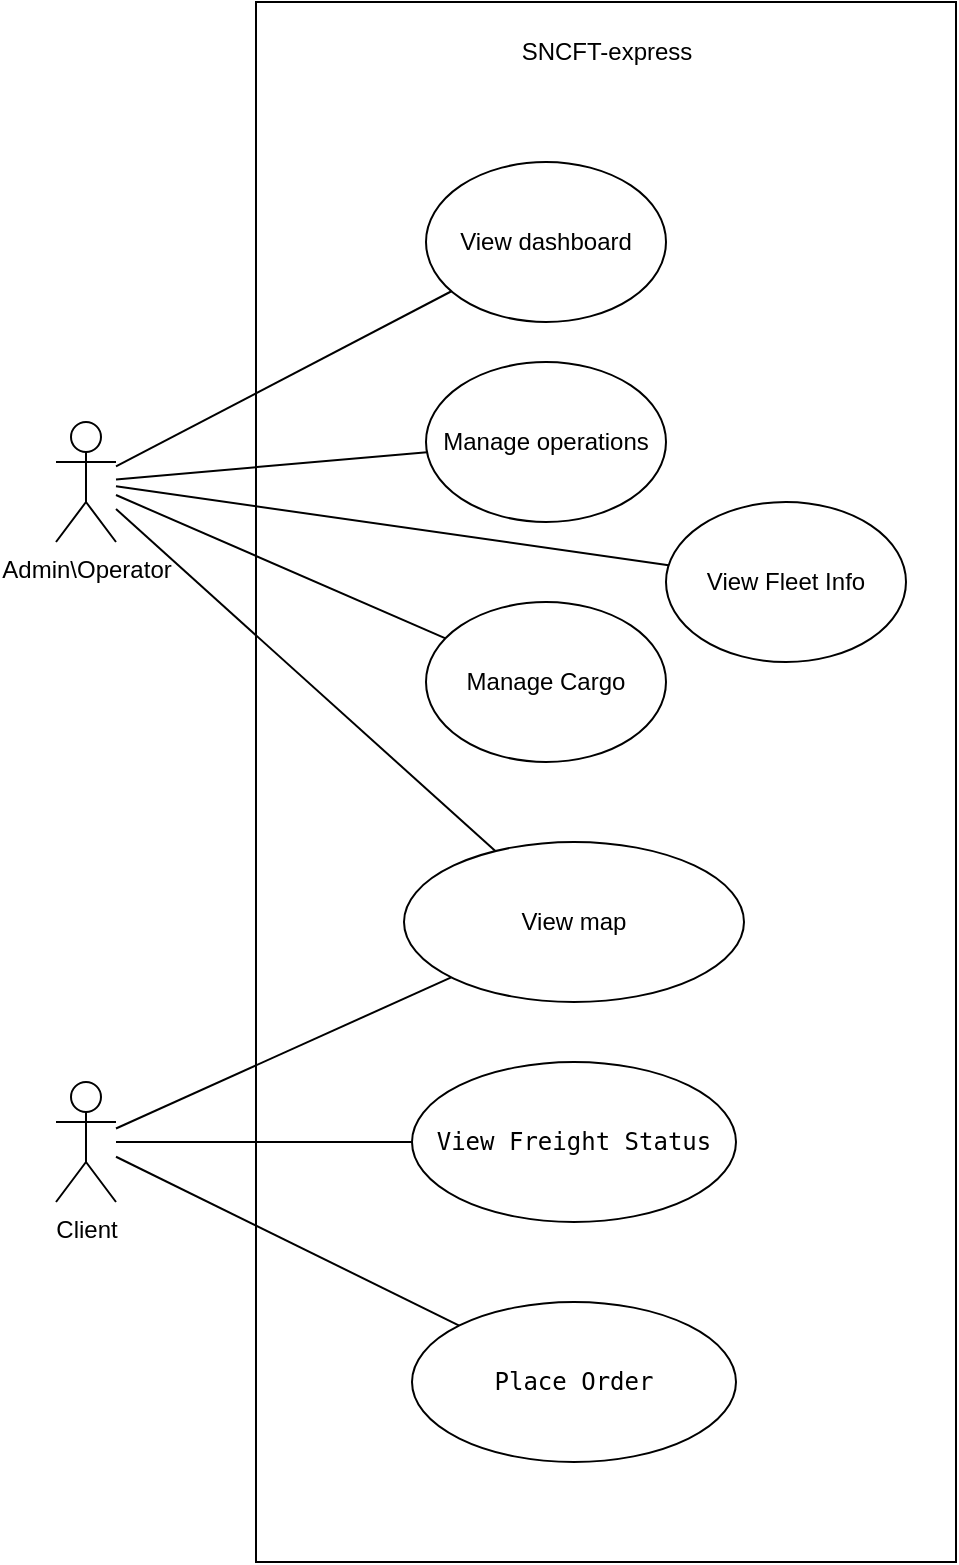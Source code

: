 <mxfile version="24.7.10">
  <diagram name="Page-1" id="23Lkt4xTfmKrICEPApLP">
    <mxGraphModel dx="1750" dy="930" grid="1" gridSize="10" guides="1" tooltips="1" connect="1" arrows="1" fold="1" page="1" pageScale="1" pageWidth="850" pageHeight="1100" math="0" shadow="0">
      <root>
        <mxCell id="0" />
        <mxCell id="1" parent="0" />
        <mxCell id="yOTFBE5Q1elsiA0LsI01-1" value="Admin\Operator" style="shape=umlActor;verticalLabelPosition=bottom;verticalAlign=top;html=1;outlineConnect=0;" vertex="1" parent="1">
          <mxGeometry x="210" y="370" width="30" height="60" as="geometry" />
        </mxCell>
        <mxCell id="yOTFBE5Q1elsiA0LsI01-2" value="&lt;div&gt;Client&lt;/div&gt;&lt;div&gt;&lt;br&gt;&lt;/div&gt;" style="shape=umlActor;verticalLabelPosition=bottom;verticalAlign=top;html=1;outlineConnect=0;" vertex="1" parent="1">
          <mxGeometry x="210" y="700" width="30" height="60" as="geometry" />
        </mxCell>
        <mxCell id="yOTFBE5Q1elsiA0LsI01-3" value="View dashboard" style="ellipse;whiteSpace=wrap;html=1;" vertex="1" parent="1">
          <mxGeometry x="395" y="240" width="120" height="80" as="geometry" />
        </mxCell>
        <mxCell id="yOTFBE5Q1elsiA0LsI01-4" value="Manage operations" style="ellipse;whiteSpace=wrap;html=1;" vertex="1" parent="1">
          <mxGeometry x="395" y="340" width="120" height="80" as="geometry" />
        </mxCell>
        <mxCell id="yOTFBE5Q1elsiA0LsI01-5" value="View Fleet Info" style="ellipse;whiteSpace=wrap;html=1;" vertex="1" parent="1">
          <mxGeometry x="515" y="410" width="120" height="80" as="geometry" />
        </mxCell>
        <mxCell id="yOTFBE5Q1elsiA0LsI01-6" value="Manage Cargo" style="ellipse;whiteSpace=wrap;html=1;" vertex="1" parent="1">
          <mxGeometry x="395" y="460" width="120" height="80" as="geometry" />
        </mxCell>
        <mxCell id="yOTFBE5Q1elsiA0LsI01-12" value="SNCFT-express" style="text;html=1;align=center;verticalAlign=middle;whiteSpace=wrap;rounded=0;" vertex="1" parent="1">
          <mxGeometry x="432.5" y="170" width="105" height="30" as="geometry" />
        </mxCell>
        <mxCell id="yOTFBE5Q1elsiA0LsI01-15" value="" style="endArrow=none;html=1;rounded=0;" edge="1" parent="1" source="yOTFBE5Q1elsiA0LsI01-4" target="yOTFBE5Q1elsiA0LsI01-1">
          <mxGeometry width="50" height="50" relative="1" as="geometry">
            <mxPoint x="280" y="339.231" as="sourcePoint" />
            <mxPoint x="210" y="300" as="targetPoint" />
          </mxGeometry>
        </mxCell>
        <mxCell id="yOTFBE5Q1elsiA0LsI01-16" value="" style="endArrow=none;html=1;rounded=0;" edge="1" parent="1" source="yOTFBE5Q1elsiA0LsI01-3" target="yOTFBE5Q1elsiA0LsI01-1">
          <mxGeometry width="50" height="50" relative="1" as="geometry">
            <mxPoint x="390" y="250" as="sourcePoint" />
            <mxPoint x="210" y="300" as="targetPoint" />
          </mxGeometry>
        </mxCell>
        <mxCell id="yOTFBE5Q1elsiA0LsI01-17" value="" style="endArrow=none;html=1;rounded=0;" edge="1" parent="1" source="yOTFBE5Q1elsiA0LsI01-1" target="yOTFBE5Q1elsiA0LsI01-5">
          <mxGeometry width="50" height="50" relative="1" as="geometry">
            <mxPoint x="210" y="300" as="sourcePoint" />
            <mxPoint x="270" y="370" as="targetPoint" />
          </mxGeometry>
        </mxCell>
        <mxCell id="yOTFBE5Q1elsiA0LsI01-18" value="" style="endArrow=none;html=1;rounded=0;" edge="1" parent="1" source="yOTFBE5Q1elsiA0LsI01-1" target="yOTFBE5Q1elsiA0LsI01-6">
          <mxGeometry width="50" height="50" relative="1" as="geometry">
            <mxPoint x="220" y="420" as="sourcePoint" />
            <mxPoint x="270" y="370" as="targetPoint" />
          </mxGeometry>
        </mxCell>
        <mxCell id="yOTFBE5Q1elsiA0LsI01-19" value="&lt;pre&gt;&lt;code&gt;View Freight Status&lt;/code&gt;&lt;/pre&gt;" style="ellipse;whiteSpace=wrap;html=1;" vertex="1" parent="1">
          <mxGeometry x="388" y="690" width="162" height="80" as="geometry" />
        </mxCell>
        <mxCell id="yOTFBE5Q1elsiA0LsI01-20" value="&lt;pre&gt;&lt;code&gt;Place Order&lt;/code&gt;&lt;/pre&gt;" style="ellipse;whiteSpace=wrap;html=1;" vertex="1" parent="1">
          <mxGeometry x="388" y="810" width="162" height="80" as="geometry" />
        </mxCell>
        <mxCell id="yOTFBE5Q1elsiA0LsI01-21" value="" style="endArrow=none;html=1;rounded=0;" edge="1" parent="1" source="yOTFBE5Q1elsiA0LsI01-19" target="yOTFBE5Q1elsiA0LsI01-2">
          <mxGeometry width="50" height="50" relative="1" as="geometry">
            <mxPoint x="530" y="660" as="sourcePoint" />
            <mxPoint x="580" y="610" as="targetPoint" />
          </mxGeometry>
        </mxCell>
        <mxCell id="yOTFBE5Q1elsiA0LsI01-22" value="" style="endArrow=none;html=1;rounded=0;" edge="1" parent="1" source="yOTFBE5Q1elsiA0LsI01-2" target="yOTFBE5Q1elsiA0LsI01-20">
          <mxGeometry width="50" height="50" relative="1" as="geometry">
            <mxPoint x="280" y="860" as="sourcePoint" />
            <mxPoint x="330" y="810" as="targetPoint" />
          </mxGeometry>
        </mxCell>
        <mxCell id="yOTFBE5Q1elsiA0LsI01-25" value="&lt;div&gt;View map&lt;/div&gt;" style="ellipse;whiteSpace=wrap;html=1;" vertex="1" parent="1">
          <mxGeometry x="384" y="580" width="170" height="80" as="geometry" />
        </mxCell>
        <mxCell id="yOTFBE5Q1elsiA0LsI01-27" value="" style="endArrow=none;html=1;rounded=0;" edge="1" parent="1" source="yOTFBE5Q1elsiA0LsI01-2" target="yOTFBE5Q1elsiA0LsI01-25">
          <mxGeometry width="50" height="50" relative="1" as="geometry">
            <mxPoint x="280" y="600" as="sourcePoint" />
            <mxPoint x="330" y="550" as="targetPoint" />
          </mxGeometry>
        </mxCell>
        <mxCell id="yOTFBE5Q1elsiA0LsI01-28" value="" style="endArrow=none;html=1;rounded=0;" edge="1" parent="1" source="yOTFBE5Q1elsiA0LsI01-1" target="yOTFBE5Q1elsiA0LsI01-25">
          <mxGeometry width="50" height="50" relative="1" as="geometry">
            <mxPoint x="220" y="580" as="sourcePoint" />
            <mxPoint x="270" y="530" as="targetPoint" />
          </mxGeometry>
        </mxCell>
        <mxCell id="yOTFBE5Q1elsiA0LsI01-32" value="" style="rounded=0;whiteSpace=wrap;html=1;fillColor=none;" vertex="1" parent="1">
          <mxGeometry x="310" y="160" width="350" height="780" as="geometry" />
        </mxCell>
      </root>
    </mxGraphModel>
  </diagram>
</mxfile>
